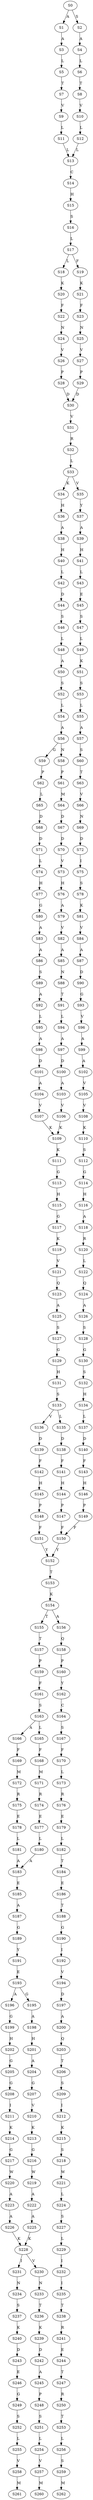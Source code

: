 strict digraph  {
	S0 -> S1 [ label = A ];
	S0 -> S2 [ label = S ];
	S1 -> S3 [ label = A ];
	S2 -> S4 [ label = A ];
	S3 -> S5 [ label = L ];
	S4 -> S6 [ label = L ];
	S5 -> S7 [ label = T ];
	S6 -> S8 [ label = T ];
	S7 -> S9 [ label = V ];
	S8 -> S10 [ label = V ];
	S9 -> S11 [ label = L ];
	S10 -> S12 [ label = L ];
	S11 -> S13 [ label = L ];
	S12 -> S13 [ label = L ];
	S13 -> S14 [ label = C ];
	S14 -> S15 [ label = H ];
	S15 -> S16 [ label = S ];
	S16 -> S17 [ label = L ];
	S17 -> S18 [ label = L ];
	S17 -> S19 [ label = F ];
	S18 -> S20 [ label = K ];
	S19 -> S21 [ label = K ];
	S20 -> S22 [ label = F ];
	S21 -> S23 [ label = F ];
	S22 -> S24 [ label = N ];
	S23 -> S25 [ label = N ];
	S24 -> S26 [ label = V ];
	S25 -> S27 [ label = V ];
	S26 -> S28 [ label = P ];
	S27 -> S29 [ label = P ];
	S28 -> S30 [ label = D ];
	S29 -> S30 [ label = D ];
	S30 -> S31 [ label = V ];
	S31 -> S32 [ label = R ];
	S32 -> S33 [ label = L ];
	S33 -> S34 [ label = K ];
	S33 -> S35 [ label = V ];
	S34 -> S36 [ label = H ];
	S35 -> S37 [ label = Y ];
	S36 -> S38 [ label = A ];
	S37 -> S39 [ label = A ];
	S38 -> S40 [ label = H ];
	S39 -> S41 [ label = H ];
	S40 -> S42 [ label = L ];
	S41 -> S43 [ label = L ];
	S42 -> S44 [ label = D ];
	S43 -> S45 [ label = E ];
	S44 -> S46 [ label = S ];
	S45 -> S47 [ label = S ];
	S46 -> S48 [ label = L ];
	S47 -> S49 [ label = L ];
	S48 -> S50 [ label = A ];
	S49 -> S51 [ label = K ];
	S50 -> S52 [ label = S ];
	S51 -> S53 [ label = S ];
	S52 -> S54 [ label = L ];
	S53 -> S55 [ label = L ];
	S54 -> S56 [ label = A ];
	S55 -> S57 [ label = A ];
	S56 -> S58 [ label = N ];
	S56 -> S59 [ label = G ];
	S57 -> S60 [ label = S ];
	S58 -> S61 [ label = P ];
	S59 -> S62 [ label = P ];
	S60 -> S63 [ label = T ];
	S61 -> S64 [ label = M ];
	S62 -> S65 [ label = L ];
	S63 -> S66 [ label = V ];
	S64 -> S67 [ label = D ];
	S65 -> S68 [ label = D ];
	S66 -> S69 [ label = N ];
	S67 -> S70 [ label = D ];
	S68 -> S71 [ label = D ];
	S69 -> S72 [ label = D ];
	S70 -> S73 [ label = V ];
	S71 -> S74 [ label = L ];
	S72 -> S75 [ label = I ];
	S73 -> S76 [ label = H ];
	S74 -> S77 [ label = H ];
	S75 -> S78 [ label = S ];
	S76 -> S79 [ label = A ];
	S77 -> S80 [ label = G ];
	S78 -> S81 [ label = K ];
	S79 -> S82 [ label = V ];
	S80 -> S83 [ label = A ];
	S81 -> S84 [ label = V ];
	S82 -> S85 [ label = A ];
	S83 -> S86 [ label = A ];
	S84 -> S87 [ label = A ];
	S85 -> S88 [ label = N ];
	S86 -> S89 [ label = S ];
	S87 -> S90 [ label = D ];
	S88 -> S91 [ label = T ];
	S89 -> S92 [ label = A ];
	S90 -> S93 [ label = G ];
	S91 -> S94 [ label = L ];
	S92 -> S95 [ label = L ];
	S93 -> S96 [ label = V ];
	S94 -> S97 [ label = A ];
	S95 -> S98 [ label = A ];
	S96 -> S99 [ label = A ];
	S97 -> S100 [ label = D ];
	S98 -> S101 [ label = D ];
	S99 -> S102 [ label = A ];
	S100 -> S103 [ label = A ];
	S101 -> S104 [ label = A ];
	S102 -> S105 [ label = V ];
	S103 -> S106 [ label = V ];
	S104 -> S107 [ label = V ];
	S105 -> S108 [ label = V ];
	S106 -> S109 [ label = K ];
	S107 -> S109 [ label = K ];
	S108 -> S110 [ label = K ];
	S109 -> S111 [ label = K ];
	S110 -> S112 [ label = S ];
	S111 -> S113 [ label = G ];
	S112 -> S114 [ label = G ];
	S113 -> S115 [ label = H ];
	S114 -> S116 [ label = H ];
	S115 -> S117 [ label = G ];
	S116 -> S118 [ label = A ];
	S117 -> S119 [ label = K ];
	S118 -> S120 [ label = R ];
	S119 -> S121 [ label = V ];
	S120 -> S122 [ label = L ];
	S121 -> S123 [ label = Q ];
	S122 -> S124 [ label = Q ];
	S123 -> S125 [ label = A ];
	S124 -> S126 [ label = A ];
	S125 -> S127 [ label = S ];
	S126 -> S128 [ label = S ];
	S127 -> S129 [ label = G ];
	S128 -> S130 [ label = G ];
	S129 -> S131 [ label = H ];
	S130 -> S132 [ label = S ];
	S131 -> S133 [ label = S ];
	S132 -> S134 [ label = H ];
	S133 -> S135 [ label = L ];
	S133 -> S136 [ label = V ];
	S134 -> S137 [ label = L ];
	S135 -> S138 [ label = D ];
	S136 -> S139 [ label = D ];
	S137 -> S140 [ label = D ];
	S138 -> S141 [ label = F ];
	S139 -> S142 [ label = F ];
	S140 -> S143 [ label = F ];
	S141 -> S144 [ label = H ];
	S142 -> S145 [ label = H ];
	S143 -> S146 [ label = H ];
	S144 -> S147 [ label = P ];
	S145 -> S148 [ label = P ];
	S146 -> S149 [ label = P ];
	S147 -> S150 [ label = F ];
	S148 -> S151 [ label = F ];
	S149 -> S150 [ label = F ];
	S150 -> S152 [ label = Y ];
	S151 -> S152 [ label = Y ];
	S152 -> S153 [ label = T ];
	S153 -> S154 [ label = K ];
	S154 -> S155 [ label = T ];
	S154 -> S156 [ label = A ];
	S155 -> S157 [ label = T ];
	S156 -> S158 [ label = Q ];
	S157 -> S159 [ label = P ];
	S158 -> S160 [ label = P ];
	S159 -> S161 [ label = F ];
	S160 -> S162 [ label = Y ];
	S161 -> S163 [ label = S ];
	S162 -> S164 [ label = C ];
	S163 -> S165 [ label = L ];
	S163 -> S166 [ label = A ];
	S164 -> S167 [ label = S ];
	S165 -> S168 [ label = F ];
	S166 -> S169 [ label = F ];
	S167 -> S170 [ label = F ];
	S168 -> S171 [ label = M ];
	S169 -> S172 [ label = M ];
	S170 -> S173 [ label = L ];
	S171 -> S174 [ label = R ];
	S172 -> S175 [ label = R ];
	S173 -> S176 [ label = R ];
	S174 -> S177 [ label = E ];
	S175 -> S178 [ label = E ];
	S176 -> S179 [ label = E ];
	S177 -> S180 [ label = L ];
	S178 -> S181 [ label = L ];
	S179 -> S182 [ label = L ];
	S180 -> S183 [ label = A ];
	S181 -> S183 [ label = A ];
	S182 -> S184 [ label = T ];
	S183 -> S185 [ label = E ];
	S184 -> S186 [ label = E ];
	S185 -> S187 [ label = A ];
	S186 -> S188 [ label = T ];
	S187 -> S189 [ label = G ];
	S188 -> S190 [ label = G ];
	S189 -> S191 [ label = Y ];
	S190 -> S192 [ label = I ];
	S191 -> S193 [ label = E ];
	S192 -> S194 [ label = V ];
	S193 -> S195 [ label = G ];
	S193 -> S196 [ label = A ];
	S194 -> S197 [ label = D ];
	S195 -> S198 [ label = A ];
	S196 -> S199 [ label = G ];
	S197 -> S200 [ label = A ];
	S198 -> S201 [ label = H ];
	S199 -> S202 [ label = H ];
	S200 -> S203 [ label = Q ];
	S201 -> S204 [ label = A ];
	S202 -> S205 [ label = G ];
	S203 -> S206 [ label = T ];
	S204 -> S207 [ label = G ];
	S205 -> S208 [ label = G ];
	S206 -> S209 [ label = S ];
	S207 -> S210 [ label = V ];
	S208 -> S211 [ label = I ];
	S209 -> S212 [ label = I ];
	S210 -> S213 [ label = K ];
	S211 -> S214 [ label = K ];
	S212 -> S215 [ label = K ];
	S213 -> S216 [ label = G ];
	S214 -> S217 [ label = G ];
	S215 -> S218 [ label = S ];
	S216 -> S219 [ label = W ];
	S217 -> S220 [ label = W ];
	S218 -> S221 [ label = W ];
	S219 -> S222 [ label = A ];
	S220 -> S223 [ label = A ];
	S221 -> S224 [ label = L ];
	S222 -> S225 [ label = A ];
	S223 -> S226 [ label = A ];
	S224 -> S227 [ label = S ];
	S225 -> S228 [ label = K ];
	S226 -> S228 [ label = K ];
	S227 -> S229 [ label = L ];
	S228 -> S230 [ label = V ];
	S228 -> S231 [ label = I ];
	S229 -> S232 [ label = I ];
	S230 -> S233 [ label = N ];
	S231 -> S234 [ label = N ];
	S232 -> S235 [ label = I ];
	S233 -> S236 [ label = T ];
	S234 -> S237 [ label = S ];
	S235 -> S238 [ label = T ];
	S236 -> S239 [ label = K ];
	S237 -> S240 [ label = K ];
	S238 -> S241 [ label = R ];
	S239 -> S242 [ label = D ];
	S240 -> S243 [ label = D ];
	S241 -> S244 [ label = E ];
	S242 -> S245 [ label = A ];
	S243 -> S246 [ label = E ];
	S244 -> S247 [ label = T ];
	S245 -> S248 [ label = P ];
	S246 -> S249 [ label = G ];
	S247 -> S250 [ label = R ];
	S248 -> S251 [ label = S ];
	S249 -> S252 [ label = S ];
	S250 -> S253 [ label = T ];
	S251 -> S254 [ label = L ];
	S252 -> S255 [ label = L ];
	S253 -> S256 [ label = L ];
	S254 -> S257 [ label = V ];
	S255 -> S258 [ label = V ];
	S256 -> S259 [ label = S ];
	S257 -> S260 [ label = M ];
	S258 -> S261 [ label = M ];
	S259 -> S262 [ label = M ];
}
